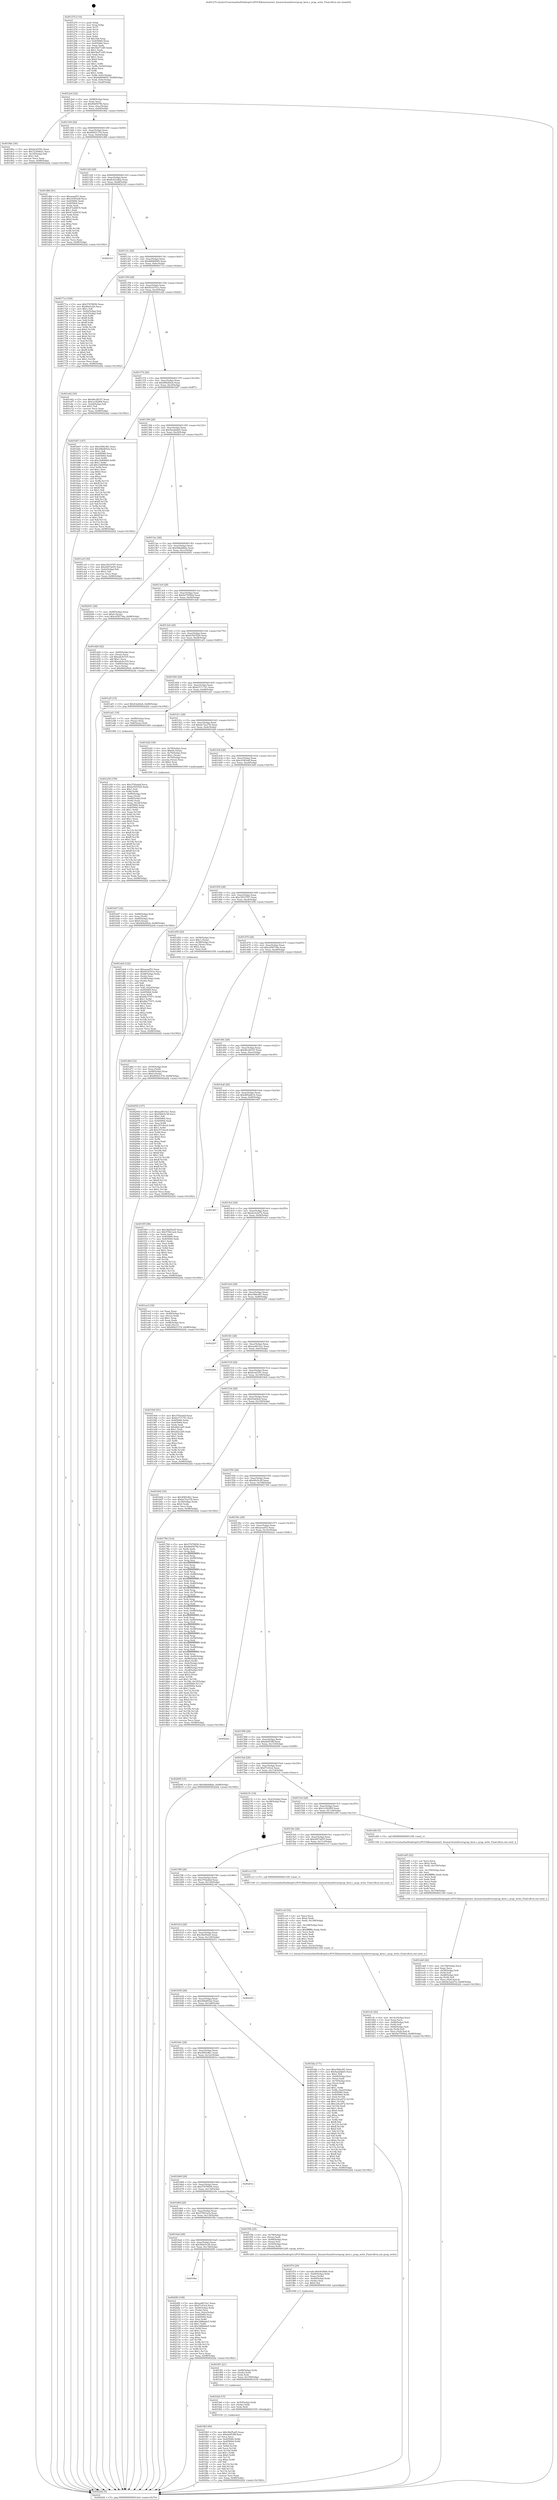 digraph "0x401270" {
  label = "0x401270 (/mnt/c/Users/mathe/Desktop/tcc/POCII/binaries/extr_linuxarchumdriverspcap_kern.c_pcap_write_Final-ollvm.out::main(0))"
  labelloc = "t"
  node[shape=record]

  Entry [label="",width=0.3,height=0.3,shape=circle,fillcolor=black,style=filled]
  "0x4012e4" [label="{
     0x4012e4 [32]\l
     | [instrs]\l
     &nbsp;&nbsp;0x4012e4 \<+6\>: mov -0x98(%rbp),%eax\l
     &nbsp;&nbsp;0x4012ea \<+2\>: mov %eax,%ecx\l
     &nbsp;&nbsp;0x4012ec \<+6\>: sub $0x80d507fb,%ecx\l
     &nbsp;&nbsp;0x4012f2 \<+6\>: mov %eax,-0xac(%rbp)\l
     &nbsp;&nbsp;0x4012f8 \<+6\>: mov %ecx,-0xb0(%rbp)\l
     &nbsp;&nbsp;0x4012fe \<+6\>: je 00000000004018be \<main+0x64e\>\l
  }"]
  "0x4018be" [label="{
     0x4018be [30]\l
     | [instrs]\l
     &nbsp;&nbsp;0x4018be \<+5\>: mov $0xfecd355c,%eax\l
     &nbsp;&nbsp;0x4018c3 \<+5\>: mov $0x72304621,%ecx\l
     &nbsp;&nbsp;0x4018c8 \<+3\>: mov -0x35(%rbp),%dl\l
     &nbsp;&nbsp;0x4018cb \<+3\>: test $0x1,%dl\l
     &nbsp;&nbsp;0x4018ce \<+3\>: cmovne %ecx,%eax\l
     &nbsp;&nbsp;0x4018d1 \<+6\>: mov %eax,-0x98(%rbp)\l
     &nbsp;&nbsp;0x4018d7 \<+5\>: jmp 00000000004022d2 \<main+0x1062\>\l
  }"]
  "0x401304" [label="{
     0x401304 [28]\l
     | [instrs]\l
     &nbsp;&nbsp;0x401304 \<+5\>: jmp 0000000000401309 \<main+0x99\>\l
     &nbsp;&nbsp;0x401309 \<+6\>: mov -0xac(%rbp),%eax\l
     &nbsp;&nbsp;0x40130f \<+5\>: sub $0x89421374,%eax\l
     &nbsp;&nbsp;0x401314 \<+6\>: mov %eax,-0xb4(%rbp)\l
     &nbsp;&nbsp;0x40131a \<+6\>: je 0000000000401d8d \<main+0xb1d\>\l
  }"]
  Exit [label="",width=0.3,height=0.3,shape=circle,fillcolor=black,style=filled,peripheries=2]
  "0x401d8d" [label="{
     0x401d8d [91]\l
     | [instrs]\l
     &nbsp;&nbsp;0x401d8d \<+5\>: mov $0xaeaef53,%eax\l
     &nbsp;&nbsp;0x401d92 \<+5\>: mov $0xc0383edf,%ecx\l
     &nbsp;&nbsp;0x401d97 \<+7\>: mov 0x405060,%edx\l
     &nbsp;&nbsp;0x401d9e \<+7\>: mov 0x405064,%esi\l
     &nbsp;&nbsp;0x401da5 \<+2\>: mov %edx,%edi\l
     &nbsp;&nbsp;0x401da7 \<+6\>: sub $0x47a2b935,%edi\l
     &nbsp;&nbsp;0x401dad \<+3\>: sub $0x1,%edi\l
     &nbsp;&nbsp;0x401db0 \<+6\>: add $0x47a2b935,%edi\l
     &nbsp;&nbsp;0x401db6 \<+3\>: imul %edi,%edx\l
     &nbsp;&nbsp;0x401db9 \<+3\>: and $0x1,%edx\l
     &nbsp;&nbsp;0x401dbc \<+3\>: cmp $0x0,%edx\l
     &nbsp;&nbsp;0x401dbf \<+4\>: sete %r8b\l
     &nbsp;&nbsp;0x401dc3 \<+3\>: cmp $0xa,%esi\l
     &nbsp;&nbsp;0x401dc6 \<+4\>: setl %r9b\l
     &nbsp;&nbsp;0x401dca \<+3\>: mov %r8b,%r10b\l
     &nbsp;&nbsp;0x401dcd \<+3\>: and %r9b,%r10b\l
     &nbsp;&nbsp;0x401dd0 \<+3\>: xor %r9b,%r8b\l
     &nbsp;&nbsp;0x401dd3 \<+3\>: or %r8b,%r10b\l
     &nbsp;&nbsp;0x401dd6 \<+4\>: test $0x1,%r10b\l
     &nbsp;&nbsp;0x401dda \<+3\>: cmovne %ecx,%eax\l
     &nbsp;&nbsp;0x401ddd \<+6\>: mov %eax,-0x98(%rbp)\l
     &nbsp;&nbsp;0x401de3 \<+5\>: jmp 00000000004022d2 \<main+0x1062\>\l
  }"]
  "0x401320" [label="{
     0x401320 [28]\l
     | [instrs]\l
     &nbsp;&nbsp;0x401320 \<+5\>: jmp 0000000000401325 \<main+0xb5\>\l
     &nbsp;&nbsp;0x401325 \<+6\>: mov -0xac(%rbp),%eax\l
     &nbsp;&nbsp;0x40132b \<+5\>: sub $0x8c423d62,%eax\l
     &nbsp;&nbsp;0x401330 \<+6\>: mov %eax,-0xb8(%rbp)\l
     &nbsp;&nbsp;0x401336 \<+6\>: je 00000000004021b3 \<main+0xf43\>\l
  }"]
  "0x4016bc" [label="{
     0x4016bc\l
  }", style=dashed]
  "0x4021b3" [label="{
     0x4021b3\l
  }", style=dashed]
  "0x40133c" [label="{
     0x40133c [28]\l
     | [instrs]\l
     &nbsp;&nbsp;0x40133c \<+5\>: jmp 0000000000401341 \<main+0xd1\>\l
     &nbsp;&nbsp;0x401341 \<+6\>: mov -0xac(%rbp),%eax\l
     &nbsp;&nbsp;0x401347 \<+5\>: sub $0x8d684845,%eax\l
     &nbsp;&nbsp;0x40134c \<+6\>: mov %eax,-0xbc(%rbp)\l
     &nbsp;&nbsp;0x401352 \<+6\>: je 000000000040171a \<main+0x4aa\>\l
  }"]
  "0x4020f0" [label="{
     0x4020f0 [108]\l
     | [instrs]\l
     &nbsp;&nbsp;0x4020f0 \<+5\>: mov $0xead615a1,%eax\l
     &nbsp;&nbsp;0x4020f5 \<+5\>: mov $0xf7c03e2,%ecx\l
     &nbsp;&nbsp;0x4020fa \<+7\>: mov -0x90(%rbp),%rdx\l
     &nbsp;&nbsp;0x402101 \<+2\>: mov (%rdx),%esi\l
     &nbsp;&nbsp;0x402103 \<+3\>: mov %esi,-0x2c(%rbp)\l
     &nbsp;&nbsp;0x402106 \<+7\>: mov 0x405060,%esi\l
     &nbsp;&nbsp;0x40210d \<+7\>: mov 0x405064,%edi\l
     &nbsp;&nbsp;0x402114 \<+3\>: mov %esi,%r8d\l
     &nbsp;&nbsp;0x402117 \<+7\>: add $0x3d8bbde5,%r8d\l
     &nbsp;&nbsp;0x40211e \<+4\>: sub $0x1,%r8d\l
     &nbsp;&nbsp;0x402122 \<+7\>: sub $0x3d8bbde5,%r8d\l
     &nbsp;&nbsp;0x402129 \<+4\>: imul %r8d,%esi\l
     &nbsp;&nbsp;0x40212d \<+3\>: and $0x1,%esi\l
     &nbsp;&nbsp;0x402130 \<+3\>: cmp $0x0,%esi\l
     &nbsp;&nbsp;0x402133 \<+4\>: sete %r9b\l
     &nbsp;&nbsp;0x402137 \<+3\>: cmp $0xa,%edi\l
     &nbsp;&nbsp;0x40213a \<+4\>: setl %r10b\l
     &nbsp;&nbsp;0x40213e \<+3\>: mov %r9b,%r11b\l
     &nbsp;&nbsp;0x402141 \<+3\>: and %r10b,%r11b\l
     &nbsp;&nbsp;0x402144 \<+3\>: xor %r10b,%r9b\l
     &nbsp;&nbsp;0x402147 \<+3\>: or %r9b,%r11b\l
     &nbsp;&nbsp;0x40214a \<+4\>: test $0x1,%r11b\l
     &nbsp;&nbsp;0x40214e \<+3\>: cmovne %ecx,%eax\l
     &nbsp;&nbsp;0x402151 \<+6\>: mov %eax,-0x98(%rbp)\l
     &nbsp;&nbsp;0x402157 \<+5\>: jmp 00000000004022d2 \<main+0x1062\>\l
  }"]
  "0x40171a" [label="{
     0x40171a [106]\l
     | [instrs]\l
     &nbsp;&nbsp;0x40171a \<+5\>: mov $0x57678050,%eax\l
     &nbsp;&nbsp;0x40171f \<+5\>: mov $0x80e5c29,%ecx\l
     &nbsp;&nbsp;0x401724 \<+2\>: mov $0x1,%dl\l
     &nbsp;&nbsp;0x401726 \<+7\>: mov -0x92(%rbp),%sil\l
     &nbsp;&nbsp;0x40172d \<+7\>: mov -0x91(%rbp),%dil\l
     &nbsp;&nbsp;0x401734 \<+3\>: mov %sil,%r8b\l
     &nbsp;&nbsp;0x401737 \<+4\>: xor $0xff,%r8b\l
     &nbsp;&nbsp;0x40173b \<+3\>: mov %dil,%r9b\l
     &nbsp;&nbsp;0x40173e \<+4\>: xor $0xff,%r9b\l
     &nbsp;&nbsp;0x401742 \<+3\>: xor $0x0,%dl\l
     &nbsp;&nbsp;0x401745 \<+3\>: mov %r8b,%r10b\l
     &nbsp;&nbsp;0x401748 \<+4\>: and $0x0,%r10b\l
     &nbsp;&nbsp;0x40174c \<+3\>: and %dl,%sil\l
     &nbsp;&nbsp;0x40174f \<+3\>: mov %r9b,%r11b\l
     &nbsp;&nbsp;0x401752 \<+4\>: and $0x0,%r11b\l
     &nbsp;&nbsp;0x401756 \<+3\>: and %dl,%dil\l
     &nbsp;&nbsp;0x401759 \<+3\>: or %sil,%r10b\l
     &nbsp;&nbsp;0x40175c \<+3\>: or %dil,%r11b\l
     &nbsp;&nbsp;0x40175f \<+3\>: xor %r11b,%r10b\l
     &nbsp;&nbsp;0x401762 \<+3\>: or %r9b,%r8b\l
     &nbsp;&nbsp;0x401765 \<+4\>: xor $0xff,%r8b\l
     &nbsp;&nbsp;0x401769 \<+3\>: or $0x0,%dl\l
     &nbsp;&nbsp;0x40176c \<+3\>: and %dl,%r8b\l
     &nbsp;&nbsp;0x40176f \<+3\>: or %r8b,%r10b\l
     &nbsp;&nbsp;0x401772 \<+4\>: test $0x1,%r10b\l
     &nbsp;&nbsp;0x401776 \<+3\>: cmovne %ecx,%eax\l
     &nbsp;&nbsp;0x401779 \<+6\>: mov %eax,-0x98(%rbp)\l
     &nbsp;&nbsp;0x40177f \<+5\>: jmp 00000000004022d2 \<main+0x1062\>\l
  }"]
  "0x401358" [label="{
     0x401358 [28]\l
     | [instrs]\l
     &nbsp;&nbsp;0x401358 \<+5\>: jmp 000000000040135d \<main+0xed\>\l
     &nbsp;&nbsp;0x40135d \<+6\>: mov -0xac(%rbp),%eax\l
     &nbsp;&nbsp;0x401363 \<+5\>: sub $0x93cb761e,%eax\l
     &nbsp;&nbsp;0x401368 \<+6\>: mov %eax,-0xc0(%rbp)\l
     &nbsp;&nbsp;0x40136e \<+6\>: je 0000000000401e62 \<main+0xbf2\>\l
  }"]
  "0x4022d2" [label="{
     0x4022d2 [5]\l
     | [instrs]\l
     &nbsp;&nbsp;0x4022d2 \<+5\>: jmp 00000000004012e4 \<main+0x74\>\l
  }"]
  "0x401270" [label="{
     0x401270 [116]\l
     | [instrs]\l
     &nbsp;&nbsp;0x401270 \<+1\>: push %rbp\l
     &nbsp;&nbsp;0x401271 \<+3\>: mov %rsp,%rbp\l
     &nbsp;&nbsp;0x401274 \<+2\>: push %r15\l
     &nbsp;&nbsp;0x401276 \<+2\>: push %r14\l
     &nbsp;&nbsp;0x401278 \<+2\>: push %r13\l
     &nbsp;&nbsp;0x40127a \<+2\>: push %r12\l
     &nbsp;&nbsp;0x40127c \<+1\>: push %rbx\l
     &nbsp;&nbsp;0x40127d \<+7\>: sub $0x168,%rsp\l
     &nbsp;&nbsp;0x401284 \<+7\>: mov 0x405060,%eax\l
     &nbsp;&nbsp;0x40128b \<+7\>: mov 0x405064,%ecx\l
     &nbsp;&nbsp;0x401292 \<+2\>: mov %eax,%edx\l
     &nbsp;&nbsp;0x401294 \<+6\>: sub $0x5bd71df5,%edx\l
     &nbsp;&nbsp;0x40129a \<+3\>: sub $0x1,%edx\l
     &nbsp;&nbsp;0x40129d \<+6\>: add $0x5bd71df5,%edx\l
     &nbsp;&nbsp;0x4012a3 \<+3\>: imul %edx,%eax\l
     &nbsp;&nbsp;0x4012a6 \<+3\>: and $0x1,%eax\l
     &nbsp;&nbsp;0x4012a9 \<+3\>: cmp $0x0,%eax\l
     &nbsp;&nbsp;0x4012ac \<+4\>: sete %r8b\l
     &nbsp;&nbsp;0x4012b0 \<+4\>: and $0x1,%r8b\l
     &nbsp;&nbsp;0x4012b4 \<+7\>: mov %r8b,-0x92(%rbp)\l
     &nbsp;&nbsp;0x4012bb \<+3\>: cmp $0xa,%ecx\l
     &nbsp;&nbsp;0x4012be \<+4\>: setl %r8b\l
     &nbsp;&nbsp;0x4012c2 \<+4\>: and $0x1,%r8b\l
     &nbsp;&nbsp;0x4012c6 \<+7\>: mov %r8b,-0x91(%rbp)\l
     &nbsp;&nbsp;0x4012cd \<+10\>: movl $0x8d684845,-0x98(%rbp)\l
     &nbsp;&nbsp;0x4012d7 \<+6\>: mov %edi,-0x9c(%rbp)\l
     &nbsp;&nbsp;0x4012dd \<+7\>: mov %rsi,-0xa8(%rbp)\l
  }"]
  "0x401fb5" [label="{
     0x401fb5 [90]\l
     | [instrs]\l
     &nbsp;&nbsp;0x401fb5 \<+5\>: mov $0x38ef5ad5,%eax\l
     &nbsp;&nbsp;0x401fba \<+5\>: mov $0xde8538f,%esi\l
     &nbsp;&nbsp;0x401fbf \<+2\>: xor %ecx,%ecx\l
     &nbsp;&nbsp;0x401fc1 \<+8\>: mov 0x405060,%r8d\l
     &nbsp;&nbsp;0x401fc9 \<+8\>: mov 0x405064,%r9d\l
     &nbsp;&nbsp;0x401fd1 \<+3\>: sub $0x1,%ecx\l
     &nbsp;&nbsp;0x401fd4 \<+3\>: mov %r8d,%r10d\l
     &nbsp;&nbsp;0x401fd7 \<+3\>: add %ecx,%r10d\l
     &nbsp;&nbsp;0x401fda \<+4\>: imul %r10d,%r8d\l
     &nbsp;&nbsp;0x401fde \<+4\>: and $0x1,%r8d\l
     &nbsp;&nbsp;0x401fe2 \<+4\>: cmp $0x0,%r8d\l
     &nbsp;&nbsp;0x401fe6 \<+4\>: sete %r11b\l
     &nbsp;&nbsp;0x401fea \<+4\>: cmp $0xa,%r9d\l
     &nbsp;&nbsp;0x401fee \<+3\>: setl %bl\l
     &nbsp;&nbsp;0x401ff1 \<+3\>: mov %r11b,%r14b\l
     &nbsp;&nbsp;0x401ff4 \<+3\>: and %bl,%r14b\l
     &nbsp;&nbsp;0x401ff7 \<+3\>: xor %bl,%r11b\l
     &nbsp;&nbsp;0x401ffa \<+3\>: or %r11b,%r14b\l
     &nbsp;&nbsp;0x401ffd \<+4\>: test $0x1,%r14b\l
     &nbsp;&nbsp;0x402001 \<+3\>: cmovne %esi,%eax\l
     &nbsp;&nbsp;0x402004 \<+6\>: mov %eax,-0x98(%rbp)\l
     &nbsp;&nbsp;0x40200a \<+5\>: jmp 00000000004022d2 \<main+0x1062\>\l
  }"]
  "0x401e62" [label="{
     0x401e62 [30]\l
     | [instrs]\l
     &nbsp;&nbsp;0x401e62 \<+5\>: mov $0xd6c28107,%eax\l
     &nbsp;&nbsp;0x401e67 \<+5\>: mov $0x1e342f69,%ecx\l
     &nbsp;&nbsp;0x401e6c \<+3\>: mov -0x2d(%rbp),%dl\l
     &nbsp;&nbsp;0x401e6f \<+3\>: test $0x1,%dl\l
     &nbsp;&nbsp;0x401e72 \<+3\>: cmovne %ecx,%eax\l
     &nbsp;&nbsp;0x401e75 \<+6\>: mov %eax,-0x98(%rbp)\l
     &nbsp;&nbsp;0x401e7b \<+5\>: jmp 00000000004022d2 \<main+0x1062\>\l
  }"]
  "0x401374" [label="{
     0x401374 [28]\l
     | [instrs]\l
     &nbsp;&nbsp;0x401374 \<+5\>: jmp 0000000000401379 \<main+0x109\>\l
     &nbsp;&nbsp;0x401379 \<+6\>: mov -0xac(%rbp),%eax\l
     &nbsp;&nbsp;0x40137f \<+5\>: sub $0x9842f424,%eax\l
     &nbsp;&nbsp;0x401384 \<+6\>: mov %eax,-0xc4(%rbp)\l
     &nbsp;&nbsp;0x40138a \<+6\>: je 0000000000401b67 \<main+0x8f7\>\l
  }"]
  "0x401fa6" [label="{
     0x401fa6 [15]\l
     | [instrs]\l
     &nbsp;&nbsp;0x401fa6 \<+4\>: mov -0x50(%rbp),%rdx\l
     &nbsp;&nbsp;0x401faa \<+3\>: mov (%rdx),%rdx\l
     &nbsp;&nbsp;0x401fad \<+3\>: mov %rdx,%rdi\l
     &nbsp;&nbsp;0x401fb0 \<+5\>: call 0000000000401030 \<free@plt\>\l
     | [calls]\l
     &nbsp;&nbsp;0x401030 \{1\} (unknown)\l
  }"]
  "0x401b67" [label="{
     0x401b67 [147]\l
     | [instrs]\l
     &nbsp;&nbsp;0x401b67 \<+5\>: mov $0xe56bc9f1,%eax\l
     &nbsp;&nbsp;0x401b6c \<+5\>: mov $0x49bd6522,%ecx\l
     &nbsp;&nbsp;0x401b71 \<+2\>: mov $0x1,%dl\l
     &nbsp;&nbsp;0x401b73 \<+7\>: mov 0x405060,%esi\l
     &nbsp;&nbsp;0x401b7a \<+7\>: mov 0x405064,%edi\l
     &nbsp;&nbsp;0x401b81 \<+3\>: mov %esi,%r8d\l
     &nbsp;&nbsp;0x401b84 \<+7\>: sub $0x1bf49946,%r8d\l
     &nbsp;&nbsp;0x401b8b \<+4\>: sub $0x1,%r8d\l
     &nbsp;&nbsp;0x401b8f \<+7\>: add $0x1bf49946,%r8d\l
     &nbsp;&nbsp;0x401b96 \<+4\>: imul %r8d,%esi\l
     &nbsp;&nbsp;0x401b9a \<+3\>: and $0x1,%esi\l
     &nbsp;&nbsp;0x401b9d \<+3\>: cmp $0x0,%esi\l
     &nbsp;&nbsp;0x401ba0 \<+4\>: sete %r9b\l
     &nbsp;&nbsp;0x401ba4 \<+3\>: cmp $0xa,%edi\l
     &nbsp;&nbsp;0x401ba7 \<+4\>: setl %r10b\l
     &nbsp;&nbsp;0x401bab \<+3\>: mov %r9b,%r11b\l
     &nbsp;&nbsp;0x401bae \<+4\>: xor $0xff,%r11b\l
     &nbsp;&nbsp;0x401bb2 \<+3\>: mov %r10b,%bl\l
     &nbsp;&nbsp;0x401bb5 \<+3\>: xor $0xff,%bl\l
     &nbsp;&nbsp;0x401bb8 \<+3\>: xor $0x1,%dl\l
     &nbsp;&nbsp;0x401bbb \<+3\>: mov %r11b,%r14b\l
     &nbsp;&nbsp;0x401bbe \<+4\>: and $0xff,%r14b\l
     &nbsp;&nbsp;0x401bc2 \<+3\>: and %dl,%r9b\l
     &nbsp;&nbsp;0x401bc5 \<+3\>: mov %bl,%r15b\l
     &nbsp;&nbsp;0x401bc8 \<+4\>: and $0xff,%r15b\l
     &nbsp;&nbsp;0x401bcc \<+3\>: and %dl,%r10b\l
     &nbsp;&nbsp;0x401bcf \<+3\>: or %r9b,%r14b\l
     &nbsp;&nbsp;0x401bd2 \<+3\>: or %r10b,%r15b\l
     &nbsp;&nbsp;0x401bd5 \<+3\>: xor %r15b,%r14b\l
     &nbsp;&nbsp;0x401bd8 \<+3\>: or %bl,%r11b\l
     &nbsp;&nbsp;0x401bdb \<+4\>: xor $0xff,%r11b\l
     &nbsp;&nbsp;0x401bdf \<+3\>: or $0x1,%dl\l
     &nbsp;&nbsp;0x401be2 \<+3\>: and %dl,%r11b\l
     &nbsp;&nbsp;0x401be5 \<+3\>: or %r11b,%r14b\l
     &nbsp;&nbsp;0x401be8 \<+4\>: test $0x1,%r14b\l
     &nbsp;&nbsp;0x401bec \<+3\>: cmovne %ecx,%eax\l
     &nbsp;&nbsp;0x401bef \<+6\>: mov %eax,-0x98(%rbp)\l
     &nbsp;&nbsp;0x401bf5 \<+5\>: jmp 00000000004022d2 \<main+0x1062\>\l
  }"]
  "0x401390" [label="{
     0x401390 [28]\l
     | [instrs]\l
     &nbsp;&nbsp;0x401390 \<+5\>: jmp 0000000000401395 \<main+0x125\>\l
     &nbsp;&nbsp;0x401395 \<+6\>: mov -0xac(%rbp),%eax\l
     &nbsp;&nbsp;0x40139b \<+5\>: sub $0x9a22bbb5,%eax\l
     &nbsp;&nbsp;0x4013a0 \<+6\>: mov %eax,-0xc8(%rbp)\l
     &nbsp;&nbsp;0x4013a6 \<+6\>: je 0000000000401ca5 \<main+0xa35\>\l
  }"]
  "0x401f91" [label="{
     0x401f91 [21]\l
     | [instrs]\l
     &nbsp;&nbsp;0x401f91 \<+4\>: mov -0x68(%rbp),%rdx\l
     &nbsp;&nbsp;0x401f95 \<+3\>: mov (%rdx),%rdx\l
     &nbsp;&nbsp;0x401f98 \<+3\>: mov %rdx,%rdi\l
     &nbsp;&nbsp;0x401f9b \<+6\>: mov %eax,-0x158(%rbp)\l
     &nbsp;&nbsp;0x401fa1 \<+5\>: call 0000000000401030 \<free@plt\>\l
     | [calls]\l
     &nbsp;&nbsp;0x401030 \{1\} (unknown)\l
  }"]
  "0x401ca5" [label="{
     0x401ca5 [30]\l
     | [instrs]\l
     &nbsp;&nbsp;0x401ca5 \<+5\>: mov $0xc5033787,%eax\l
     &nbsp;&nbsp;0x401caa \<+5\>: mov $0x2947ab55,%ecx\l
     &nbsp;&nbsp;0x401caf \<+3\>: mov -0x2e(%rbp),%dl\l
     &nbsp;&nbsp;0x401cb2 \<+3\>: test $0x1,%dl\l
     &nbsp;&nbsp;0x401cb5 \<+3\>: cmovne %ecx,%eax\l
     &nbsp;&nbsp;0x401cb8 \<+6\>: mov %eax,-0x98(%rbp)\l
     &nbsp;&nbsp;0x401cbe \<+5\>: jmp 00000000004022d2 \<main+0x1062\>\l
  }"]
  "0x4013ac" [label="{
     0x4013ac [28]\l
     | [instrs]\l
     &nbsp;&nbsp;0x4013ac \<+5\>: jmp 00000000004013b1 \<main+0x141\>\l
     &nbsp;&nbsp;0x4013b1 \<+6\>: mov -0xac(%rbp),%eax\l
     &nbsp;&nbsp;0x4013b7 \<+5\>: sub $0x9dbddb6a,%eax\l
     &nbsp;&nbsp;0x4013bc \<+6\>: mov %eax,-0xcc(%rbp)\l
     &nbsp;&nbsp;0x4013c2 \<+6\>: je 0000000000402041 \<main+0xdd1\>\l
  }"]
  "0x401f74" [label="{
     0x401f74 [29]\l
     | [instrs]\l
     &nbsp;&nbsp;0x401f74 \<+10\>: movabs $0x4030b6,%rdi\l
     &nbsp;&nbsp;0x401f7e \<+4\>: mov -0x40(%rbp),%rdx\l
     &nbsp;&nbsp;0x401f82 \<+2\>: mov %eax,(%rdx)\l
     &nbsp;&nbsp;0x401f84 \<+4\>: mov -0x40(%rbp),%rdx\l
     &nbsp;&nbsp;0x401f88 \<+2\>: mov (%rdx),%esi\l
     &nbsp;&nbsp;0x401f8a \<+2\>: mov $0x0,%al\l
     &nbsp;&nbsp;0x401f8c \<+5\>: call 0000000000401040 \<printf@plt\>\l
     | [calls]\l
     &nbsp;&nbsp;0x401040 \{1\} (unknown)\l
  }"]
  "0x402041" [label="{
     0x402041 [28]\l
     | [instrs]\l
     &nbsp;&nbsp;0x402041 \<+7\>: mov -0x90(%rbp),%rax\l
     &nbsp;&nbsp;0x402048 \<+6\>: movl $0x0,(%rax)\l
     &nbsp;&nbsp;0x40204e \<+10\>: movl $0xcd58734a,-0x98(%rbp)\l
     &nbsp;&nbsp;0x402058 \<+5\>: jmp 00000000004022d2 \<main+0x1062\>\l
  }"]
  "0x4013c8" [label="{
     0x4013c8 [28]\l
     | [instrs]\l
     &nbsp;&nbsp;0x4013c8 \<+5\>: jmp 00000000004013cd \<main+0x15d\>\l
     &nbsp;&nbsp;0x4013cd \<+6\>: mov -0xac(%rbp),%eax\l
     &nbsp;&nbsp;0x4013d3 \<+5\>: sub $0x9e75956d,%eax\l
     &nbsp;&nbsp;0x4013d8 \<+6\>: mov %eax,-0xd0(%rbp)\l
     &nbsp;&nbsp;0x4013de \<+6\>: je 0000000000401d26 \<main+0xab6\>\l
  }"]
  "0x4016a0" [label="{
     0x4016a0 [28]\l
     | [instrs]\l
     &nbsp;&nbsp;0x4016a0 \<+5\>: jmp 00000000004016a5 \<main+0x435\>\l
     &nbsp;&nbsp;0x4016a5 \<+6\>: mov -0xac(%rbp),%eax\l
     &nbsp;&nbsp;0x4016ab \<+5\>: sub $0x58de5c38,%eax\l
     &nbsp;&nbsp;0x4016b0 \<+6\>: mov %eax,-0x138(%rbp)\l
     &nbsp;&nbsp;0x4016b6 \<+6\>: je 00000000004020f0 \<main+0xe80\>\l
  }"]
  "0x401d26" [label="{
     0x401d26 [42]\l
     | [instrs]\l
     &nbsp;&nbsp;0x401d26 \<+4\>: mov -0x60(%rbp),%rax\l
     &nbsp;&nbsp;0x401d2a \<+2\>: mov (%rax),%ecx\l
     &nbsp;&nbsp;0x401d2c \<+6\>: sub $0xadc0c535,%ecx\l
     &nbsp;&nbsp;0x401d32 \<+3\>: add $0x1,%ecx\l
     &nbsp;&nbsp;0x401d35 \<+6\>: add $0xadc0c535,%ecx\l
     &nbsp;&nbsp;0x401d3b \<+4\>: mov -0x60(%rbp),%rax\l
     &nbsp;&nbsp;0x401d3f \<+2\>: mov %ecx,(%rax)\l
     &nbsp;&nbsp;0x401d41 \<+10\>: movl $0x9842f424,-0x98(%rbp)\l
     &nbsp;&nbsp;0x401d4b \<+5\>: jmp 00000000004022d2 \<main+0x1062\>\l
  }"]
  "0x4013e4" [label="{
     0x4013e4 [28]\l
     | [instrs]\l
     &nbsp;&nbsp;0x4013e4 \<+5\>: jmp 00000000004013e9 \<main+0x179\>\l
     &nbsp;&nbsp;0x4013e9 \<+6\>: mov -0xac(%rbp),%eax\l
     &nbsp;&nbsp;0x4013ef \<+5\>: sub $0xb35d3520,%eax\l
     &nbsp;&nbsp;0x4013f4 \<+6\>: mov %eax,-0xd4(%rbp)\l
     &nbsp;&nbsp;0x4013fa \<+6\>: je 0000000000401af3 \<main+0x883\>\l
  }"]
  "0x401f5b" [label="{
     0x401f5b [25]\l
     | [instrs]\l
     &nbsp;&nbsp;0x401f5b \<+4\>: mov -0x78(%rbp),%rax\l
     &nbsp;&nbsp;0x401f5f \<+2\>: mov (%rax),%edi\l
     &nbsp;&nbsp;0x401f61 \<+4\>: mov -0x68(%rbp),%rax\l
     &nbsp;&nbsp;0x401f65 \<+3\>: mov (%rax),%rsi\l
     &nbsp;&nbsp;0x401f68 \<+4\>: mov -0x50(%rbp),%rax\l
     &nbsp;&nbsp;0x401f6c \<+3\>: mov (%rax),%rdx\l
     &nbsp;&nbsp;0x401f6f \<+5\>: call 0000000000401240 \<pcap_write\>\l
     | [calls]\l
     &nbsp;&nbsp;0x401240 \{1\} (/mnt/c/Users/mathe/Desktop/tcc/POCII/binaries/extr_linuxarchumdriverspcap_kern.c_pcap_write_Final-ollvm.out::pcap_write)\l
  }"]
  "0x401af3" [label="{
     0x401af3 [15]\l
     | [instrs]\l
     &nbsp;&nbsp;0x401af3 \<+10\>: movl $0x43a64e6,-0x98(%rbp)\l
     &nbsp;&nbsp;0x401afd \<+5\>: jmp 00000000004022d2 \<main+0x1062\>\l
  }"]
  "0x401400" [label="{
     0x401400 [28]\l
     | [instrs]\l
     &nbsp;&nbsp;0x401400 \<+5\>: jmp 0000000000401405 \<main+0x195\>\l
     &nbsp;&nbsp;0x401405 \<+6\>: mov -0xac(%rbp),%eax\l
     &nbsp;&nbsp;0x40140b \<+5\>: sub $0xb3711741,%eax\l
     &nbsp;&nbsp;0x401410 \<+6\>: mov %eax,-0xd8(%rbp)\l
     &nbsp;&nbsp;0x401416 \<+6\>: je 0000000000401a41 \<main+0x7d1\>\l
  }"]
  "0x401684" [label="{
     0x401684 [28]\l
     | [instrs]\l
     &nbsp;&nbsp;0x401684 \<+5\>: jmp 0000000000401689 \<main+0x419\>\l
     &nbsp;&nbsp;0x401689 \<+6\>: mov -0xac(%rbp),%eax\l
     &nbsp;&nbsp;0x40168f \<+5\>: sub $0x576b1acb,%eax\l
     &nbsp;&nbsp;0x401694 \<+6\>: mov %eax,-0x134(%rbp)\l
     &nbsp;&nbsp;0x40169a \<+6\>: je 0000000000401f5b \<main+0xceb\>\l
  }"]
  "0x401a41" [label="{
     0x401a41 [19]\l
     | [instrs]\l
     &nbsp;&nbsp;0x401a41 \<+7\>: mov -0x88(%rbp),%rax\l
     &nbsp;&nbsp;0x401a48 \<+3\>: mov (%rax),%rax\l
     &nbsp;&nbsp;0x401a4b \<+4\>: mov 0x8(%rax),%rdi\l
     &nbsp;&nbsp;0x401a4f \<+5\>: call 0000000000401060 \<atoi@plt\>\l
     | [calls]\l
     &nbsp;&nbsp;0x401060 \{1\} (unknown)\l
  }"]
  "0x40141c" [label="{
     0x40141c [28]\l
     | [instrs]\l
     &nbsp;&nbsp;0x40141c \<+5\>: jmp 0000000000401421 \<main+0x1b1\>\l
     &nbsp;&nbsp;0x401421 \<+6\>: mov -0xac(%rbp),%eax\l
     &nbsp;&nbsp;0x401427 \<+5\>: sub $0xbe72a378,%eax\l
     &nbsp;&nbsp;0x40142c \<+6\>: mov %eax,-0xdc(%rbp)\l
     &nbsp;&nbsp;0x401432 \<+6\>: je 0000000000401b20 \<main+0x8b0\>\l
  }"]
  "0x40216e" [label="{
     0x40216e\l
  }", style=dashed]
  "0x401b20" [label="{
     0x401b20 [39]\l
     | [instrs]\l
     &nbsp;&nbsp;0x401b20 \<+4\>: mov -0x78(%rbp),%rax\l
     &nbsp;&nbsp;0x401b24 \<+6\>: movl $0x64,(%rax)\l
     &nbsp;&nbsp;0x401b2a \<+4\>: mov -0x70(%rbp),%rax\l
     &nbsp;&nbsp;0x401b2e \<+6\>: movl $0x1,(%rax)\l
     &nbsp;&nbsp;0x401b34 \<+4\>: mov -0x70(%rbp),%rax\l
     &nbsp;&nbsp;0x401b38 \<+3\>: movslq (%rax),%rax\l
     &nbsp;&nbsp;0x401b3b \<+4\>: shl $0x2,%rax\l
     &nbsp;&nbsp;0x401b3f \<+3\>: mov %rax,%rdi\l
     &nbsp;&nbsp;0x401b42 \<+5\>: call 0000000000401050 \<malloc@plt\>\l
     | [calls]\l
     &nbsp;&nbsp;0x401050 \{1\} (unknown)\l
  }"]
  "0x401438" [label="{
     0x401438 [28]\l
     | [instrs]\l
     &nbsp;&nbsp;0x401438 \<+5\>: jmp 000000000040143d \<main+0x1cd\>\l
     &nbsp;&nbsp;0x40143d \<+6\>: mov -0xac(%rbp),%eax\l
     &nbsp;&nbsp;0x401443 \<+5\>: sub $0xc0383edf,%eax\l
     &nbsp;&nbsp;0x401448 \<+6\>: mov %eax,-0xe0(%rbp)\l
     &nbsp;&nbsp;0x40144e \<+6\>: je 0000000000401de8 \<main+0xb78\>\l
  }"]
  "0x401668" [label="{
     0x401668 [28]\l
     | [instrs]\l
     &nbsp;&nbsp;0x401668 \<+5\>: jmp 000000000040166d \<main+0x3fd\>\l
     &nbsp;&nbsp;0x40166d \<+6\>: mov -0xac(%rbp),%eax\l
     &nbsp;&nbsp;0x401673 \<+5\>: sub $0x57678050,%eax\l
     &nbsp;&nbsp;0x401678 \<+6\>: mov %eax,-0x130(%rbp)\l
     &nbsp;&nbsp;0x40167e \<+6\>: je 000000000040216e \<main+0xefe\>\l
  }"]
  "0x401de8" [label="{
     0x401de8 [122]\l
     | [instrs]\l
     &nbsp;&nbsp;0x401de8 \<+5\>: mov $0xaeaef53,%eax\l
     &nbsp;&nbsp;0x401ded \<+5\>: mov $0x93cb761e,%ecx\l
     &nbsp;&nbsp;0x401df2 \<+4\>: mov -0x48(%rbp),%rdx\l
     &nbsp;&nbsp;0x401df6 \<+2\>: mov (%rdx),%esi\l
     &nbsp;&nbsp;0x401df8 \<+4\>: mov -0x58(%rbp),%rdx\l
     &nbsp;&nbsp;0x401dfc \<+2\>: cmp (%rdx),%esi\l
     &nbsp;&nbsp;0x401dfe \<+4\>: setl %dil\l
     &nbsp;&nbsp;0x401e02 \<+4\>: and $0x1,%dil\l
     &nbsp;&nbsp;0x401e06 \<+4\>: mov %dil,-0x2d(%rbp)\l
     &nbsp;&nbsp;0x401e0a \<+7\>: mov 0x405060,%esi\l
     &nbsp;&nbsp;0x401e11 \<+8\>: mov 0x405064,%r8d\l
     &nbsp;&nbsp;0x401e19 \<+3\>: mov %esi,%r9d\l
     &nbsp;&nbsp;0x401e1c \<+7\>: sub $0x84e77071,%r9d\l
     &nbsp;&nbsp;0x401e23 \<+4\>: sub $0x1,%r9d\l
     &nbsp;&nbsp;0x401e27 \<+7\>: add $0x84e77071,%r9d\l
     &nbsp;&nbsp;0x401e2e \<+4\>: imul %r9d,%esi\l
     &nbsp;&nbsp;0x401e32 \<+3\>: and $0x1,%esi\l
     &nbsp;&nbsp;0x401e35 \<+3\>: cmp $0x0,%esi\l
     &nbsp;&nbsp;0x401e38 \<+4\>: sete %dil\l
     &nbsp;&nbsp;0x401e3c \<+4\>: cmp $0xa,%r8d\l
     &nbsp;&nbsp;0x401e40 \<+4\>: setl %r10b\l
     &nbsp;&nbsp;0x401e44 \<+3\>: mov %dil,%r11b\l
     &nbsp;&nbsp;0x401e47 \<+3\>: and %r10b,%r11b\l
     &nbsp;&nbsp;0x401e4a \<+3\>: xor %r10b,%dil\l
     &nbsp;&nbsp;0x401e4d \<+3\>: or %dil,%r11b\l
     &nbsp;&nbsp;0x401e50 \<+4\>: test $0x1,%r11b\l
     &nbsp;&nbsp;0x401e54 \<+3\>: cmovne %ecx,%eax\l
     &nbsp;&nbsp;0x401e57 \<+6\>: mov %eax,-0x98(%rbp)\l
     &nbsp;&nbsp;0x401e5d \<+5\>: jmp 00000000004022d2 \<main+0x1062\>\l
  }"]
  "0x401454" [label="{
     0x401454 [28]\l
     | [instrs]\l
     &nbsp;&nbsp;0x401454 \<+5\>: jmp 0000000000401459 \<main+0x1e9\>\l
     &nbsp;&nbsp;0x401459 \<+6\>: mov -0xac(%rbp),%eax\l
     &nbsp;&nbsp;0x40145f \<+5\>: sub $0xc5033787,%eax\l
     &nbsp;&nbsp;0x401464 \<+6\>: mov %eax,-0xe4(%rbp)\l
     &nbsp;&nbsp;0x40146a \<+6\>: je 0000000000401d50 \<main+0xae0\>\l
  }"]
  "0x40201e" [label="{
     0x40201e\l
  }", style=dashed]
  "0x401d50" [label="{
     0x401d50 [29]\l
     | [instrs]\l
     &nbsp;&nbsp;0x401d50 \<+4\>: mov -0x58(%rbp),%rax\l
     &nbsp;&nbsp;0x401d54 \<+6\>: movl $0x1,(%rax)\l
     &nbsp;&nbsp;0x401d5a \<+4\>: mov -0x58(%rbp),%rax\l
     &nbsp;&nbsp;0x401d5e \<+3\>: movslq (%rax),%rax\l
     &nbsp;&nbsp;0x401d61 \<+4\>: shl $0x2,%rax\l
     &nbsp;&nbsp;0x401d65 \<+3\>: mov %rax,%rdi\l
     &nbsp;&nbsp;0x401d68 \<+5\>: call 0000000000401050 \<malloc@plt\>\l
     | [calls]\l
     &nbsp;&nbsp;0x401050 \{1\} (unknown)\l
  }"]
  "0x401470" [label="{
     0x401470 [28]\l
     | [instrs]\l
     &nbsp;&nbsp;0x401470 \<+5\>: jmp 0000000000401475 \<main+0x205\>\l
     &nbsp;&nbsp;0x401475 \<+6\>: mov -0xac(%rbp),%eax\l
     &nbsp;&nbsp;0x40147b \<+5\>: sub $0xcd58734a,%eax\l
     &nbsp;&nbsp;0x401480 \<+6\>: mov %eax,-0xe8(%rbp)\l
     &nbsp;&nbsp;0x401486 \<+6\>: je 000000000040205d \<main+0xded\>\l
  }"]
  "0x401eb9" [label="{
     0x401eb9 [42]\l
     | [instrs]\l
     &nbsp;&nbsp;0x401eb9 \<+6\>: mov -0x154(%rbp),%ecx\l
     &nbsp;&nbsp;0x401ebf \<+3\>: imul %eax,%ecx\l
     &nbsp;&nbsp;0x401ec2 \<+4\>: mov -0x50(%rbp),%r8\l
     &nbsp;&nbsp;0x401ec6 \<+3\>: mov (%r8),%r8\l
     &nbsp;&nbsp;0x401ec9 \<+4\>: mov -0x48(%rbp),%r9\l
     &nbsp;&nbsp;0x401ecd \<+3\>: movslq (%r9),%r9\l
     &nbsp;&nbsp;0x401ed0 \<+4\>: mov %ecx,(%r8,%r9,4)\l
     &nbsp;&nbsp;0x401ed4 \<+10\>: movl $0xde3a2d72,-0x98(%rbp)\l
     &nbsp;&nbsp;0x401ede \<+5\>: jmp 00000000004022d2 \<main+0x1062\>\l
  }"]
  "0x40205d" [label="{
     0x40205d [147]\l
     | [instrs]\l
     &nbsp;&nbsp;0x40205d \<+5\>: mov $0xead615a1,%eax\l
     &nbsp;&nbsp;0x402062 \<+5\>: mov $0x58de5c38,%ecx\l
     &nbsp;&nbsp;0x402067 \<+2\>: mov $0x1,%dl\l
     &nbsp;&nbsp;0x402069 \<+7\>: mov 0x405060,%esi\l
     &nbsp;&nbsp;0x402070 \<+7\>: mov 0x405064,%edi\l
     &nbsp;&nbsp;0x402077 \<+3\>: mov %esi,%r8d\l
     &nbsp;&nbsp;0x40207a \<+7\>: sub $0x357c8cc8,%r8d\l
     &nbsp;&nbsp;0x402081 \<+4\>: sub $0x1,%r8d\l
     &nbsp;&nbsp;0x402085 \<+7\>: add $0x357c8cc8,%r8d\l
     &nbsp;&nbsp;0x40208c \<+4\>: imul %r8d,%esi\l
     &nbsp;&nbsp;0x402090 \<+3\>: and $0x1,%esi\l
     &nbsp;&nbsp;0x402093 \<+3\>: cmp $0x0,%esi\l
     &nbsp;&nbsp;0x402096 \<+4\>: sete %r9b\l
     &nbsp;&nbsp;0x40209a \<+3\>: cmp $0xa,%edi\l
     &nbsp;&nbsp;0x40209d \<+4\>: setl %r10b\l
     &nbsp;&nbsp;0x4020a1 \<+3\>: mov %r9b,%r11b\l
     &nbsp;&nbsp;0x4020a4 \<+4\>: xor $0xff,%r11b\l
     &nbsp;&nbsp;0x4020a8 \<+3\>: mov %r10b,%bl\l
     &nbsp;&nbsp;0x4020ab \<+3\>: xor $0xff,%bl\l
     &nbsp;&nbsp;0x4020ae \<+3\>: xor $0x1,%dl\l
     &nbsp;&nbsp;0x4020b1 \<+3\>: mov %r11b,%r14b\l
     &nbsp;&nbsp;0x4020b4 \<+4\>: and $0xff,%r14b\l
     &nbsp;&nbsp;0x4020b8 \<+3\>: and %dl,%r9b\l
     &nbsp;&nbsp;0x4020bb \<+3\>: mov %bl,%r15b\l
     &nbsp;&nbsp;0x4020be \<+4\>: and $0xff,%r15b\l
     &nbsp;&nbsp;0x4020c2 \<+3\>: and %dl,%r10b\l
     &nbsp;&nbsp;0x4020c5 \<+3\>: or %r9b,%r14b\l
     &nbsp;&nbsp;0x4020c8 \<+3\>: or %r10b,%r15b\l
     &nbsp;&nbsp;0x4020cb \<+3\>: xor %r15b,%r14b\l
     &nbsp;&nbsp;0x4020ce \<+3\>: or %bl,%r11b\l
     &nbsp;&nbsp;0x4020d1 \<+4\>: xor $0xff,%r11b\l
     &nbsp;&nbsp;0x4020d5 \<+3\>: or $0x1,%dl\l
     &nbsp;&nbsp;0x4020d8 \<+3\>: and %dl,%r11b\l
     &nbsp;&nbsp;0x4020db \<+3\>: or %r11b,%r14b\l
     &nbsp;&nbsp;0x4020de \<+4\>: test $0x1,%r14b\l
     &nbsp;&nbsp;0x4020e2 \<+3\>: cmovne %ecx,%eax\l
     &nbsp;&nbsp;0x4020e5 \<+6\>: mov %eax,-0x98(%rbp)\l
     &nbsp;&nbsp;0x4020eb \<+5\>: jmp 00000000004022d2 \<main+0x1062\>\l
  }"]
  "0x40148c" [label="{
     0x40148c [28]\l
     | [instrs]\l
     &nbsp;&nbsp;0x40148c \<+5\>: jmp 0000000000401491 \<main+0x221\>\l
     &nbsp;&nbsp;0x401491 \<+6\>: mov -0xac(%rbp),%eax\l
     &nbsp;&nbsp;0x401497 \<+5\>: sub $0xd6c28107,%eax\l
     &nbsp;&nbsp;0x40149c \<+6\>: mov %eax,-0xec(%rbp)\l
     &nbsp;&nbsp;0x4014a2 \<+6\>: je 0000000000401f05 \<main+0xc95\>\l
  }"]
  "0x401e85" [label="{
     0x401e85 [52]\l
     | [instrs]\l
     &nbsp;&nbsp;0x401e85 \<+2\>: xor %ecx,%ecx\l
     &nbsp;&nbsp;0x401e87 \<+5\>: mov $0x2,%edx\l
     &nbsp;&nbsp;0x401e8c \<+6\>: mov %edx,-0x150(%rbp)\l
     &nbsp;&nbsp;0x401e92 \<+1\>: cltd\l
     &nbsp;&nbsp;0x401e93 \<+6\>: mov -0x150(%rbp),%esi\l
     &nbsp;&nbsp;0x401e99 \<+2\>: idiv %esi\l
     &nbsp;&nbsp;0x401e9b \<+6\>: imul $0xfffffffe,%edx,%edx\l
     &nbsp;&nbsp;0x401ea1 \<+2\>: mov %ecx,%edi\l
     &nbsp;&nbsp;0x401ea3 \<+2\>: sub %edx,%edi\l
     &nbsp;&nbsp;0x401ea5 \<+2\>: mov %ecx,%edx\l
     &nbsp;&nbsp;0x401ea7 \<+3\>: sub $0x1,%edx\l
     &nbsp;&nbsp;0x401eaa \<+2\>: add %edx,%edi\l
     &nbsp;&nbsp;0x401eac \<+2\>: sub %edi,%ecx\l
     &nbsp;&nbsp;0x401eae \<+6\>: mov %ecx,-0x154(%rbp)\l
     &nbsp;&nbsp;0x401eb4 \<+5\>: call 0000000000401160 \<next_i\>\l
     | [calls]\l
     &nbsp;&nbsp;0x401160 \{1\} (/mnt/c/Users/mathe/Desktop/tcc/POCII/binaries/extr_linuxarchumdriverspcap_kern.c_pcap_write_Final-ollvm.out::next_i)\l
  }"]
  "0x401f05" [label="{
     0x401f05 [86]\l
     | [instrs]\l
     &nbsp;&nbsp;0x401f05 \<+5\>: mov $0x38ef5ad5,%eax\l
     &nbsp;&nbsp;0x401f0a \<+5\>: mov $0x576b1acb,%ecx\l
     &nbsp;&nbsp;0x401f0f \<+2\>: xor %edx,%edx\l
     &nbsp;&nbsp;0x401f11 \<+7\>: mov 0x405060,%esi\l
     &nbsp;&nbsp;0x401f18 \<+7\>: mov 0x405064,%edi\l
     &nbsp;&nbsp;0x401f1f \<+3\>: sub $0x1,%edx\l
     &nbsp;&nbsp;0x401f22 \<+3\>: mov %esi,%r8d\l
     &nbsp;&nbsp;0x401f25 \<+3\>: add %edx,%r8d\l
     &nbsp;&nbsp;0x401f28 \<+4\>: imul %r8d,%esi\l
     &nbsp;&nbsp;0x401f2c \<+3\>: and $0x1,%esi\l
     &nbsp;&nbsp;0x401f2f \<+3\>: cmp $0x0,%esi\l
     &nbsp;&nbsp;0x401f32 \<+4\>: sete %r9b\l
     &nbsp;&nbsp;0x401f36 \<+3\>: cmp $0xa,%edi\l
     &nbsp;&nbsp;0x401f39 \<+4\>: setl %r10b\l
     &nbsp;&nbsp;0x401f3d \<+3\>: mov %r9b,%r11b\l
     &nbsp;&nbsp;0x401f40 \<+3\>: and %r10b,%r11b\l
     &nbsp;&nbsp;0x401f43 \<+3\>: xor %r10b,%r9b\l
     &nbsp;&nbsp;0x401f46 \<+3\>: or %r9b,%r11b\l
     &nbsp;&nbsp;0x401f49 \<+4\>: test $0x1,%r11b\l
     &nbsp;&nbsp;0x401f4d \<+3\>: cmovne %ecx,%eax\l
     &nbsp;&nbsp;0x401f50 \<+6\>: mov %eax,-0x98(%rbp)\l
     &nbsp;&nbsp;0x401f56 \<+5\>: jmp 00000000004022d2 \<main+0x1062\>\l
  }"]
  "0x4014a8" [label="{
     0x4014a8 [28]\l
     | [instrs]\l
     &nbsp;&nbsp;0x4014a8 \<+5\>: jmp 00000000004014ad \<main+0x23d\>\l
     &nbsp;&nbsp;0x4014ad \<+6\>: mov -0xac(%rbp),%eax\l
     &nbsp;&nbsp;0x4014b3 \<+5\>: sub $0xd85a6b14,%eax\l
     &nbsp;&nbsp;0x4014b8 \<+6\>: mov %eax,-0xf0(%rbp)\l
     &nbsp;&nbsp;0x4014be \<+6\>: je 00000000004019d7 \<main+0x767\>\l
  }"]
  "0x401d6d" [label="{
     0x401d6d [32]\l
     | [instrs]\l
     &nbsp;&nbsp;0x401d6d \<+4\>: mov -0x50(%rbp),%rdi\l
     &nbsp;&nbsp;0x401d71 \<+3\>: mov %rax,(%rdi)\l
     &nbsp;&nbsp;0x401d74 \<+4\>: mov -0x48(%rbp),%rax\l
     &nbsp;&nbsp;0x401d78 \<+6\>: movl $0x0,(%rax)\l
     &nbsp;&nbsp;0x401d7e \<+10\>: movl $0x89421374,-0x98(%rbp)\l
     &nbsp;&nbsp;0x401d88 \<+5\>: jmp 00000000004022d2 \<main+0x1062\>\l
  }"]
  "0x4019d7" [label="{
     0x4019d7\l
  }", style=dashed]
  "0x4014c4" [label="{
     0x4014c4 [28]\l
     | [instrs]\l
     &nbsp;&nbsp;0x4014c4 \<+5\>: jmp 00000000004014c9 \<main+0x259\>\l
     &nbsp;&nbsp;0x4014c9 \<+6\>: mov -0xac(%rbp),%eax\l
     &nbsp;&nbsp;0x4014cf \<+5\>: sub $0xde3a2d72,%eax\l
     &nbsp;&nbsp;0x4014d4 \<+6\>: mov %eax,-0xf4(%rbp)\l
     &nbsp;&nbsp;0x4014da \<+6\>: je 0000000000401ee3 \<main+0xc73\>\l
  }"]
  "0x401cfc" [label="{
     0x401cfc [42]\l
     | [instrs]\l
     &nbsp;&nbsp;0x401cfc \<+6\>: mov -0x14c(%rbp),%ecx\l
     &nbsp;&nbsp;0x401d02 \<+3\>: imul %eax,%ecx\l
     &nbsp;&nbsp;0x401d05 \<+4\>: mov -0x68(%rbp),%r8\l
     &nbsp;&nbsp;0x401d09 \<+3\>: mov (%r8),%r8\l
     &nbsp;&nbsp;0x401d0c \<+4\>: mov -0x60(%rbp),%r9\l
     &nbsp;&nbsp;0x401d10 \<+3\>: movslq (%r9),%r9\l
     &nbsp;&nbsp;0x401d13 \<+4\>: mov %ecx,(%r8,%r9,4)\l
     &nbsp;&nbsp;0x401d17 \<+10\>: movl $0x9e75956d,-0x98(%rbp)\l
     &nbsp;&nbsp;0x401d21 \<+5\>: jmp 00000000004022d2 \<main+0x1062\>\l
  }"]
  "0x401ee3" [label="{
     0x401ee3 [34]\l
     | [instrs]\l
     &nbsp;&nbsp;0x401ee3 \<+2\>: xor %eax,%eax\l
     &nbsp;&nbsp;0x401ee5 \<+4\>: mov -0x48(%rbp),%rcx\l
     &nbsp;&nbsp;0x401ee9 \<+2\>: mov (%rcx),%edx\l
     &nbsp;&nbsp;0x401eeb \<+3\>: sub $0x1,%eax\l
     &nbsp;&nbsp;0x401eee \<+2\>: sub %eax,%edx\l
     &nbsp;&nbsp;0x401ef0 \<+4\>: mov -0x48(%rbp),%rcx\l
     &nbsp;&nbsp;0x401ef4 \<+2\>: mov %edx,(%rcx)\l
     &nbsp;&nbsp;0x401ef6 \<+10\>: movl $0x89421374,-0x98(%rbp)\l
     &nbsp;&nbsp;0x401f00 \<+5\>: jmp 00000000004022d2 \<main+0x1062\>\l
  }"]
  "0x4014e0" [label="{
     0x4014e0 [28]\l
     | [instrs]\l
     &nbsp;&nbsp;0x4014e0 \<+5\>: jmp 00000000004014e5 \<main+0x275\>\l
     &nbsp;&nbsp;0x4014e5 \<+6\>: mov -0xac(%rbp),%eax\l
     &nbsp;&nbsp;0x4014eb \<+5\>: sub $0xe56bc9f1,%eax\l
     &nbsp;&nbsp;0x4014f0 \<+6\>: mov %eax,-0xf8(%rbp)\l
     &nbsp;&nbsp;0x4014f6 \<+6\>: je 0000000000402207 \<main+0xf97\>\l
  }"]
  "0x401cc8" [label="{
     0x401cc8 [52]\l
     | [instrs]\l
     &nbsp;&nbsp;0x401cc8 \<+2\>: xor %ecx,%ecx\l
     &nbsp;&nbsp;0x401cca \<+5\>: mov $0x2,%edx\l
     &nbsp;&nbsp;0x401ccf \<+6\>: mov %edx,-0x148(%rbp)\l
     &nbsp;&nbsp;0x401cd5 \<+1\>: cltd\l
     &nbsp;&nbsp;0x401cd6 \<+6\>: mov -0x148(%rbp),%esi\l
     &nbsp;&nbsp;0x401cdc \<+2\>: idiv %esi\l
     &nbsp;&nbsp;0x401cde \<+6\>: imul $0xfffffffe,%edx,%edx\l
     &nbsp;&nbsp;0x401ce4 \<+2\>: mov %ecx,%edi\l
     &nbsp;&nbsp;0x401ce6 \<+2\>: sub %edx,%edi\l
     &nbsp;&nbsp;0x401ce8 \<+2\>: mov %ecx,%edx\l
     &nbsp;&nbsp;0x401cea \<+3\>: sub $0x1,%edx\l
     &nbsp;&nbsp;0x401ced \<+2\>: add %edx,%edi\l
     &nbsp;&nbsp;0x401cef \<+2\>: sub %edi,%ecx\l
     &nbsp;&nbsp;0x401cf1 \<+6\>: mov %ecx,-0x14c(%rbp)\l
     &nbsp;&nbsp;0x401cf7 \<+5\>: call 0000000000401160 \<next_i\>\l
     | [calls]\l
     &nbsp;&nbsp;0x401160 \{1\} (/mnt/c/Users/mathe/Desktop/tcc/POCII/binaries/extr_linuxarchumdriverspcap_kern.c_pcap_write_Final-ollvm.out::next_i)\l
  }"]
  "0x402207" [label="{
     0x402207\l
  }", style=dashed]
  "0x4014fc" [label="{
     0x4014fc [28]\l
     | [instrs]\l
     &nbsp;&nbsp;0x4014fc \<+5\>: jmp 0000000000401501 \<main+0x291\>\l
     &nbsp;&nbsp;0x401501 \<+6\>: mov -0xac(%rbp),%eax\l
     &nbsp;&nbsp;0x401507 \<+5\>: sub $0xead615a1,%eax\l
     &nbsp;&nbsp;0x40150c \<+6\>: mov %eax,-0xfc(%rbp)\l
     &nbsp;&nbsp;0x401512 \<+6\>: je 00000000004022ba \<main+0x104a\>\l
  }"]
  "0x40164c" [label="{
     0x40164c [28]\l
     | [instrs]\l
     &nbsp;&nbsp;0x40164c \<+5\>: jmp 0000000000401651 \<main+0x3e1\>\l
     &nbsp;&nbsp;0x401651 \<+6\>: mov -0xac(%rbp),%eax\l
     &nbsp;&nbsp;0x401657 \<+5\>: sub $0x4f40c8b1,%eax\l
     &nbsp;&nbsp;0x40165c \<+6\>: mov %eax,-0x12c(%rbp)\l
     &nbsp;&nbsp;0x401662 \<+6\>: je 000000000040201e \<main+0xdae\>\l
  }"]
  "0x4022ba" [label="{
     0x4022ba\l
  }", style=dashed]
  "0x401518" [label="{
     0x401518 [28]\l
     | [instrs]\l
     &nbsp;&nbsp;0x401518 \<+5\>: jmp 000000000040151d \<main+0x2ad\>\l
     &nbsp;&nbsp;0x40151d \<+6\>: mov -0xac(%rbp),%eax\l
     &nbsp;&nbsp;0x401523 \<+5\>: sub $0xfecd355c,%eax\l
     &nbsp;&nbsp;0x401528 \<+6\>: mov %eax,-0x100(%rbp)\l
     &nbsp;&nbsp;0x40152e \<+6\>: je 00000000004019e6 \<main+0x776\>\l
  }"]
  "0x401bfa" [label="{
     0x401bfa [171]\l
     | [instrs]\l
     &nbsp;&nbsp;0x401bfa \<+5\>: mov $0xe56bc9f1,%eax\l
     &nbsp;&nbsp;0x401bff \<+5\>: mov $0x9a22bbb5,%ecx\l
     &nbsp;&nbsp;0x401c04 \<+2\>: mov $0x1,%dl\l
     &nbsp;&nbsp;0x401c06 \<+4\>: mov -0x60(%rbp),%rsi\l
     &nbsp;&nbsp;0x401c0a \<+2\>: mov (%rsi),%edi\l
     &nbsp;&nbsp;0x401c0c \<+4\>: mov -0x70(%rbp),%rsi\l
     &nbsp;&nbsp;0x401c10 \<+2\>: cmp (%rsi),%edi\l
     &nbsp;&nbsp;0x401c12 \<+4\>: setl %r8b\l
     &nbsp;&nbsp;0x401c16 \<+4\>: and $0x1,%r8b\l
     &nbsp;&nbsp;0x401c1a \<+4\>: mov %r8b,-0x2e(%rbp)\l
     &nbsp;&nbsp;0x401c1e \<+7\>: mov 0x405060,%edi\l
     &nbsp;&nbsp;0x401c25 \<+8\>: mov 0x405064,%r9d\l
     &nbsp;&nbsp;0x401c2d \<+3\>: mov %edi,%r10d\l
     &nbsp;&nbsp;0x401c30 \<+7\>: add $0xc24ca972,%r10d\l
     &nbsp;&nbsp;0x401c37 \<+4\>: sub $0x1,%r10d\l
     &nbsp;&nbsp;0x401c3b \<+7\>: sub $0xc24ca972,%r10d\l
     &nbsp;&nbsp;0x401c42 \<+4\>: imul %r10d,%edi\l
     &nbsp;&nbsp;0x401c46 \<+3\>: and $0x1,%edi\l
     &nbsp;&nbsp;0x401c49 \<+3\>: cmp $0x0,%edi\l
     &nbsp;&nbsp;0x401c4c \<+4\>: sete %r8b\l
     &nbsp;&nbsp;0x401c50 \<+4\>: cmp $0xa,%r9d\l
     &nbsp;&nbsp;0x401c54 \<+4\>: setl %r11b\l
     &nbsp;&nbsp;0x401c58 \<+3\>: mov %r8b,%bl\l
     &nbsp;&nbsp;0x401c5b \<+3\>: xor $0xff,%bl\l
     &nbsp;&nbsp;0x401c5e \<+3\>: mov %r11b,%r14b\l
     &nbsp;&nbsp;0x401c61 \<+4\>: xor $0xff,%r14b\l
     &nbsp;&nbsp;0x401c65 \<+3\>: xor $0x0,%dl\l
     &nbsp;&nbsp;0x401c68 \<+3\>: mov %bl,%r15b\l
     &nbsp;&nbsp;0x401c6b \<+4\>: and $0x0,%r15b\l
     &nbsp;&nbsp;0x401c6f \<+3\>: and %dl,%r8b\l
     &nbsp;&nbsp;0x401c72 \<+3\>: mov %r14b,%r12b\l
     &nbsp;&nbsp;0x401c75 \<+4\>: and $0x0,%r12b\l
     &nbsp;&nbsp;0x401c79 \<+3\>: and %dl,%r11b\l
     &nbsp;&nbsp;0x401c7c \<+3\>: or %r8b,%r15b\l
     &nbsp;&nbsp;0x401c7f \<+3\>: or %r11b,%r12b\l
     &nbsp;&nbsp;0x401c82 \<+3\>: xor %r12b,%r15b\l
     &nbsp;&nbsp;0x401c85 \<+3\>: or %r14b,%bl\l
     &nbsp;&nbsp;0x401c88 \<+3\>: xor $0xff,%bl\l
     &nbsp;&nbsp;0x401c8b \<+3\>: or $0x0,%dl\l
     &nbsp;&nbsp;0x401c8e \<+2\>: and %dl,%bl\l
     &nbsp;&nbsp;0x401c90 \<+3\>: or %bl,%r15b\l
     &nbsp;&nbsp;0x401c93 \<+4\>: test $0x1,%r15b\l
     &nbsp;&nbsp;0x401c97 \<+3\>: cmovne %ecx,%eax\l
     &nbsp;&nbsp;0x401c9a \<+6\>: mov %eax,-0x98(%rbp)\l
     &nbsp;&nbsp;0x401ca0 \<+5\>: jmp 00000000004022d2 \<main+0x1062\>\l
  }"]
  "0x4019e6" [label="{
     0x4019e6 [91]\l
     | [instrs]\l
     &nbsp;&nbsp;0x4019e6 \<+5\>: mov $0x3792a6af,%eax\l
     &nbsp;&nbsp;0x4019eb \<+5\>: mov $0xb3711741,%ecx\l
     &nbsp;&nbsp;0x4019f0 \<+7\>: mov 0x405060,%edx\l
     &nbsp;&nbsp;0x4019f7 \<+7\>: mov 0x405064,%esi\l
     &nbsp;&nbsp;0x4019fe \<+2\>: mov %edx,%edi\l
     &nbsp;&nbsp;0x401a00 \<+6\>: sub $0xdd2c2d5,%edi\l
     &nbsp;&nbsp;0x401a06 \<+3\>: sub $0x1,%edi\l
     &nbsp;&nbsp;0x401a09 \<+6\>: add $0xdd2c2d5,%edi\l
     &nbsp;&nbsp;0x401a0f \<+3\>: imul %edi,%edx\l
     &nbsp;&nbsp;0x401a12 \<+3\>: and $0x1,%edx\l
     &nbsp;&nbsp;0x401a15 \<+3\>: cmp $0x0,%edx\l
     &nbsp;&nbsp;0x401a18 \<+4\>: sete %r8b\l
     &nbsp;&nbsp;0x401a1c \<+3\>: cmp $0xa,%esi\l
     &nbsp;&nbsp;0x401a1f \<+4\>: setl %r9b\l
     &nbsp;&nbsp;0x401a23 \<+3\>: mov %r8b,%r10b\l
     &nbsp;&nbsp;0x401a26 \<+3\>: and %r9b,%r10b\l
     &nbsp;&nbsp;0x401a29 \<+3\>: xor %r9b,%r8b\l
     &nbsp;&nbsp;0x401a2c \<+3\>: or %r8b,%r10b\l
     &nbsp;&nbsp;0x401a2f \<+4\>: test $0x1,%r10b\l
     &nbsp;&nbsp;0x401a33 \<+3\>: cmovne %ecx,%eax\l
     &nbsp;&nbsp;0x401a36 \<+6\>: mov %eax,-0x98(%rbp)\l
     &nbsp;&nbsp;0x401a3c \<+5\>: jmp 00000000004022d2 \<main+0x1062\>\l
  }"]
  "0x401534" [label="{
     0x401534 [28]\l
     | [instrs]\l
     &nbsp;&nbsp;0x401534 \<+5\>: jmp 0000000000401539 \<main+0x2c9\>\l
     &nbsp;&nbsp;0x401539 \<+6\>: mov -0xac(%rbp),%eax\l
     &nbsp;&nbsp;0x40153f \<+5\>: sub $0x43a64e6,%eax\l
     &nbsp;&nbsp;0x401544 \<+6\>: mov %eax,-0x104(%rbp)\l
     &nbsp;&nbsp;0x40154a \<+6\>: je 0000000000401b02 \<main+0x892\>\l
  }"]
  "0x401630" [label="{
     0x401630 [28]\l
     | [instrs]\l
     &nbsp;&nbsp;0x401630 \<+5\>: jmp 0000000000401635 \<main+0x3c5\>\l
     &nbsp;&nbsp;0x401635 \<+6\>: mov -0xac(%rbp),%eax\l
     &nbsp;&nbsp;0x40163b \<+5\>: sub $0x49bd6522,%eax\l
     &nbsp;&nbsp;0x401640 \<+6\>: mov %eax,-0x128(%rbp)\l
     &nbsp;&nbsp;0x401646 \<+6\>: je 0000000000401bfa \<main+0x98a\>\l
  }"]
  "0x401b02" [label="{
     0x401b02 [30]\l
     | [instrs]\l
     &nbsp;&nbsp;0x401b02 \<+5\>: mov $0x4f40c8b1,%eax\l
     &nbsp;&nbsp;0x401b07 \<+5\>: mov $0xbe72a378,%ecx\l
     &nbsp;&nbsp;0x401b0c \<+3\>: mov -0x34(%rbp),%edx\l
     &nbsp;&nbsp;0x401b0f \<+3\>: cmp $0x0,%edx\l
     &nbsp;&nbsp;0x401b12 \<+3\>: cmove %ecx,%eax\l
     &nbsp;&nbsp;0x401b15 \<+6\>: mov %eax,-0x98(%rbp)\l
     &nbsp;&nbsp;0x401b1b \<+5\>: jmp 00000000004022d2 \<main+0x1062\>\l
  }"]
  "0x401550" [label="{
     0x401550 [28]\l
     | [instrs]\l
     &nbsp;&nbsp;0x401550 \<+5\>: jmp 0000000000401555 \<main+0x2e5\>\l
     &nbsp;&nbsp;0x401555 \<+6\>: mov -0xac(%rbp),%eax\l
     &nbsp;&nbsp;0x40155b \<+5\>: sub $0x80e5c29,%eax\l
     &nbsp;&nbsp;0x401560 \<+6\>: mov %eax,-0x108(%rbp)\l
     &nbsp;&nbsp;0x401566 \<+6\>: je 0000000000401784 \<main+0x514\>\l
  }"]
  "0x402251" [label="{
     0x402251\l
  }", style=dashed]
  "0x401784" [label="{
     0x401784 [314]\l
     | [instrs]\l
     &nbsp;&nbsp;0x401784 \<+5\>: mov $0x57678050,%eax\l
     &nbsp;&nbsp;0x401789 \<+5\>: mov $0x80d507fb,%ecx\l
     &nbsp;&nbsp;0x40178e \<+2\>: xor %edx,%edx\l
     &nbsp;&nbsp;0x401790 \<+3\>: mov %rsp,%rsi\l
     &nbsp;&nbsp;0x401793 \<+4\>: add $0xfffffffffffffff0,%rsi\l
     &nbsp;&nbsp;0x401797 \<+3\>: mov %rsi,%rsp\l
     &nbsp;&nbsp;0x40179a \<+7\>: mov %rsi,-0x90(%rbp)\l
     &nbsp;&nbsp;0x4017a1 \<+3\>: mov %rsp,%rsi\l
     &nbsp;&nbsp;0x4017a4 \<+4\>: add $0xfffffffffffffff0,%rsi\l
     &nbsp;&nbsp;0x4017a8 \<+3\>: mov %rsi,%rsp\l
     &nbsp;&nbsp;0x4017ab \<+3\>: mov %rsp,%rdi\l
     &nbsp;&nbsp;0x4017ae \<+4\>: add $0xfffffffffffffff0,%rdi\l
     &nbsp;&nbsp;0x4017b2 \<+3\>: mov %rdi,%rsp\l
     &nbsp;&nbsp;0x4017b5 \<+7\>: mov %rdi,-0x88(%rbp)\l
     &nbsp;&nbsp;0x4017bc \<+3\>: mov %rsp,%rdi\l
     &nbsp;&nbsp;0x4017bf \<+4\>: add $0xfffffffffffffff0,%rdi\l
     &nbsp;&nbsp;0x4017c3 \<+3\>: mov %rdi,%rsp\l
     &nbsp;&nbsp;0x4017c6 \<+4\>: mov %rdi,-0x80(%rbp)\l
     &nbsp;&nbsp;0x4017ca \<+3\>: mov %rsp,%rdi\l
     &nbsp;&nbsp;0x4017cd \<+4\>: add $0xfffffffffffffff0,%rdi\l
     &nbsp;&nbsp;0x4017d1 \<+3\>: mov %rdi,%rsp\l
     &nbsp;&nbsp;0x4017d4 \<+4\>: mov %rdi,-0x78(%rbp)\l
     &nbsp;&nbsp;0x4017d8 \<+3\>: mov %rsp,%rdi\l
     &nbsp;&nbsp;0x4017db \<+4\>: add $0xfffffffffffffff0,%rdi\l
     &nbsp;&nbsp;0x4017df \<+3\>: mov %rdi,%rsp\l
     &nbsp;&nbsp;0x4017e2 \<+4\>: mov %rdi,-0x70(%rbp)\l
     &nbsp;&nbsp;0x4017e6 \<+3\>: mov %rsp,%rdi\l
     &nbsp;&nbsp;0x4017e9 \<+4\>: add $0xfffffffffffffff0,%rdi\l
     &nbsp;&nbsp;0x4017ed \<+3\>: mov %rdi,%rsp\l
     &nbsp;&nbsp;0x4017f0 \<+4\>: mov %rdi,-0x68(%rbp)\l
     &nbsp;&nbsp;0x4017f4 \<+3\>: mov %rsp,%rdi\l
     &nbsp;&nbsp;0x4017f7 \<+4\>: add $0xfffffffffffffff0,%rdi\l
     &nbsp;&nbsp;0x4017fb \<+3\>: mov %rdi,%rsp\l
     &nbsp;&nbsp;0x4017fe \<+4\>: mov %rdi,-0x60(%rbp)\l
     &nbsp;&nbsp;0x401802 \<+3\>: mov %rsp,%rdi\l
     &nbsp;&nbsp;0x401805 \<+4\>: add $0xfffffffffffffff0,%rdi\l
     &nbsp;&nbsp;0x401809 \<+3\>: mov %rdi,%rsp\l
     &nbsp;&nbsp;0x40180c \<+4\>: mov %rdi,-0x58(%rbp)\l
     &nbsp;&nbsp;0x401810 \<+3\>: mov %rsp,%rdi\l
     &nbsp;&nbsp;0x401813 \<+4\>: add $0xfffffffffffffff0,%rdi\l
     &nbsp;&nbsp;0x401817 \<+3\>: mov %rdi,%rsp\l
     &nbsp;&nbsp;0x40181a \<+4\>: mov %rdi,-0x50(%rbp)\l
     &nbsp;&nbsp;0x40181e \<+3\>: mov %rsp,%rdi\l
     &nbsp;&nbsp;0x401821 \<+4\>: add $0xfffffffffffffff0,%rdi\l
     &nbsp;&nbsp;0x401825 \<+3\>: mov %rdi,%rsp\l
     &nbsp;&nbsp;0x401828 \<+4\>: mov %rdi,-0x48(%rbp)\l
     &nbsp;&nbsp;0x40182c \<+3\>: mov %rsp,%rdi\l
     &nbsp;&nbsp;0x40182f \<+4\>: add $0xfffffffffffffff0,%rdi\l
     &nbsp;&nbsp;0x401833 \<+3\>: mov %rdi,%rsp\l
     &nbsp;&nbsp;0x401836 \<+4\>: mov %rdi,-0x40(%rbp)\l
     &nbsp;&nbsp;0x40183a \<+7\>: mov -0x90(%rbp),%rdi\l
     &nbsp;&nbsp;0x401841 \<+6\>: movl $0x0,(%rdi)\l
     &nbsp;&nbsp;0x401847 \<+7\>: mov -0x9c(%rbp),%r8d\l
     &nbsp;&nbsp;0x40184e \<+3\>: mov %r8d,(%rsi)\l
     &nbsp;&nbsp;0x401851 \<+7\>: mov -0x88(%rbp),%rdi\l
     &nbsp;&nbsp;0x401858 \<+7\>: mov -0xa8(%rbp),%r9\l
     &nbsp;&nbsp;0x40185f \<+3\>: mov %r9,(%rdi)\l
     &nbsp;&nbsp;0x401862 \<+3\>: cmpl $0x2,(%rsi)\l
     &nbsp;&nbsp;0x401865 \<+4\>: setne %r10b\l
     &nbsp;&nbsp;0x401869 \<+4\>: and $0x1,%r10b\l
     &nbsp;&nbsp;0x40186d \<+4\>: mov %r10b,-0x35(%rbp)\l
     &nbsp;&nbsp;0x401871 \<+8\>: mov 0x405060,%r11d\l
     &nbsp;&nbsp;0x401879 \<+7\>: mov 0x405064,%ebx\l
     &nbsp;&nbsp;0x401880 \<+3\>: sub $0x1,%edx\l
     &nbsp;&nbsp;0x401883 \<+3\>: mov %r11d,%r14d\l
     &nbsp;&nbsp;0x401886 \<+3\>: add %edx,%r14d\l
     &nbsp;&nbsp;0x401889 \<+4\>: imul %r14d,%r11d\l
     &nbsp;&nbsp;0x40188d \<+4\>: and $0x1,%r11d\l
     &nbsp;&nbsp;0x401891 \<+4\>: cmp $0x0,%r11d\l
     &nbsp;&nbsp;0x401895 \<+4\>: sete %r10b\l
     &nbsp;&nbsp;0x401899 \<+3\>: cmp $0xa,%ebx\l
     &nbsp;&nbsp;0x40189c \<+4\>: setl %r15b\l
     &nbsp;&nbsp;0x4018a0 \<+3\>: mov %r10b,%r12b\l
     &nbsp;&nbsp;0x4018a3 \<+3\>: and %r15b,%r12b\l
     &nbsp;&nbsp;0x4018a6 \<+3\>: xor %r15b,%r10b\l
     &nbsp;&nbsp;0x4018a9 \<+3\>: or %r10b,%r12b\l
     &nbsp;&nbsp;0x4018ac \<+4\>: test $0x1,%r12b\l
     &nbsp;&nbsp;0x4018b0 \<+3\>: cmovne %ecx,%eax\l
     &nbsp;&nbsp;0x4018b3 \<+6\>: mov %eax,-0x98(%rbp)\l
     &nbsp;&nbsp;0x4018b9 \<+5\>: jmp 00000000004022d2 \<main+0x1062\>\l
  }"]
  "0x40156c" [label="{
     0x40156c [28]\l
     | [instrs]\l
     &nbsp;&nbsp;0x40156c \<+5\>: jmp 0000000000401571 \<main+0x301\>\l
     &nbsp;&nbsp;0x401571 \<+6\>: mov -0xac(%rbp),%eax\l
     &nbsp;&nbsp;0x401577 \<+5\>: sub $0xaeaef53,%eax\l
     &nbsp;&nbsp;0x40157c \<+6\>: mov %eax,-0x10c(%rbp)\l
     &nbsp;&nbsp;0x401582 \<+6\>: je 000000000040222c \<main+0xfbc\>\l
  }"]
  "0x401614" [label="{
     0x401614 [28]\l
     | [instrs]\l
     &nbsp;&nbsp;0x401614 \<+5\>: jmp 0000000000401619 \<main+0x3a9\>\l
     &nbsp;&nbsp;0x401619 \<+6\>: mov -0xac(%rbp),%eax\l
     &nbsp;&nbsp;0x40161f \<+5\>: sub $0x38ef5ad5,%eax\l
     &nbsp;&nbsp;0x401624 \<+6\>: mov %eax,-0x124(%rbp)\l
     &nbsp;&nbsp;0x40162a \<+6\>: je 0000000000402251 \<main+0xfe1\>\l
  }"]
  "0x401a54" [label="{
     0x401a54 [159]\l
     | [instrs]\l
     &nbsp;&nbsp;0x401a54 \<+5\>: mov $0x3792a6af,%ecx\l
     &nbsp;&nbsp;0x401a59 \<+5\>: mov $0xb35d3520,%edx\l
     &nbsp;&nbsp;0x401a5e \<+3\>: mov $0x1,%sil\l
     &nbsp;&nbsp;0x401a61 \<+3\>: xor %r8d,%r8d\l
     &nbsp;&nbsp;0x401a64 \<+4\>: mov -0x80(%rbp),%rdi\l
     &nbsp;&nbsp;0x401a68 \<+2\>: mov %eax,(%rdi)\l
     &nbsp;&nbsp;0x401a6a \<+4\>: mov -0x80(%rbp),%rdi\l
     &nbsp;&nbsp;0x401a6e \<+2\>: mov (%rdi),%eax\l
     &nbsp;&nbsp;0x401a70 \<+3\>: mov %eax,-0x34(%rbp)\l
     &nbsp;&nbsp;0x401a73 \<+7\>: mov 0x405060,%eax\l
     &nbsp;&nbsp;0x401a7a \<+8\>: mov 0x405064,%r9d\l
     &nbsp;&nbsp;0x401a82 \<+4\>: sub $0x1,%r8d\l
     &nbsp;&nbsp;0x401a86 \<+3\>: mov %eax,%r10d\l
     &nbsp;&nbsp;0x401a89 \<+3\>: add %r8d,%r10d\l
     &nbsp;&nbsp;0x401a8c \<+4\>: imul %r10d,%eax\l
     &nbsp;&nbsp;0x401a90 \<+3\>: and $0x1,%eax\l
     &nbsp;&nbsp;0x401a93 \<+3\>: cmp $0x0,%eax\l
     &nbsp;&nbsp;0x401a96 \<+4\>: sete %r11b\l
     &nbsp;&nbsp;0x401a9a \<+4\>: cmp $0xa,%r9d\l
     &nbsp;&nbsp;0x401a9e \<+3\>: setl %bl\l
     &nbsp;&nbsp;0x401aa1 \<+3\>: mov %r11b,%r14b\l
     &nbsp;&nbsp;0x401aa4 \<+4\>: xor $0xff,%r14b\l
     &nbsp;&nbsp;0x401aa8 \<+3\>: mov %bl,%r15b\l
     &nbsp;&nbsp;0x401aab \<+4\>: xor $0xff,%r15b\l
     &nbsp;&nbsp;0x401aaf \<+4\>: xor $0x1,%sil\l
     &nbsp;&nbsp;0x401ab3 \<+3\>: mov %r14b,%r12b\l
     &nbsp;&nbsp;0x401ab6 \<+4\>: and $0xff,%r12b\l
     &nbsp;&nbsp;0x401aba \<+3\>: and %sil,%r11b\l
     &nbsp;&nbsp;0x401abd \<+3\>: mov %r15b,%r13b\l
     &nbsp;&nbsp;0x401ac0 \<+4\>: and $0xff,%r13b\l
     &nbsp;&nbsp;0x401ac4 \<+3\>: and %sil,%bl\l
     &nbsp;&nbsp;0x401ac7 \<+3\>: or %r11b,%r12b\l
     &nbsp;&nbsp;0x401aca \<+3\>: or %bl,%r13b\l
     &nbsp;&nbsp;0x401acd \<+3\>: xor %r13b,%r12b\l
     &nbsp;&nbsp;0x401ad0 \<+3\>: or %r15b,%r14b\l
     &nbsp;&nbsp;0x401ad3 \<+4\>: xor $0xff,%r14b\l
     &nbsp;&nbsp;0x401ad7 \<+4\>: or $0x1,%sil\l
     &nbsp;&nbsp;0x401adb \<+3\>: and %sil,%r14b\l
     &nbsp;&nbsp;0x401ade \<+3\>: or %r14b,%r12b\l
     &nbsp;&nbsp;0x401ae1 \<+4\>: test $0x1,%r12b\l
     &nbsp;&nbsp;0x401ae5 \<+3\>: cmovne %edx,%ecx\l
     &nbsp;&nbsp;0x401ae8 \<+6\>: mov %ecx,-0x98(%rbp)\l
     &nbsp;&nbsp;0x401aee \<+5\>: jmp 00000000004022d2 \<main+0x1062\>\l
  }"]
  "0x401b47" [label="{
     0x401b47 [32]\l
     | [instrs]\l
     &nbsp;&nbsp;0x401b47 \<+4\>: mov -0x68(%rbp),%rdi\l
     &nbsp;&nbsp;0x401b4b \<+3\>: mov %rax,(%rdi)\l
     &nbsp;&nbsp;0x401b4e \<+4\>: mov -0x60(%rbp),%rax\l
     &nbsp;&nbsp;0x401b52 \<+6\>: movl $0x0,(%rax)\l
     &nbsp;&nbsp;0x401b58 \<+10\>: movl $0x9842f424,-0x98(%rbp)\l
     &nbsp;&nbsp;0x401b62 \<+5\>: jmp 00000000004022d2 \<main+0x1062\>\l
  }"]
  "0x4021d4" [label="{
     0x4021d4\l
  }", style=dashed]
  "0x40222c" [label="{
     0x40222c\l
  }", style=dashed]
  "0x401588" [label="{
     0x401588 [28]\l
     | [instrs]\l
     &nbsp;&nbsp;0x401588 \<+5\>: jmp 000000000040158d \<main+0x31d\>\l
     &nbsp;&nbsp;0x40158d \<+6\>: mov -0xac(%rbp),%eax\l
     &nbsp;&nbsp;0x401593 \<+5\>: sub $0xde8538f,%eax\l
     &nbsp;&nbsp;0x401598 \<+6\>: mov %eax,-0x110(%rbp)\l
     &nbsp;&nbsp;0x40159e \<+6\>: je 000000000040200f \<main+0xd9f\>\l
  }"]
  "0x4015f8" [label="{
     0x4015f8 [28]\l
     | [instrs]\l
     &nbsp;&nbsp;0x4015f8 \<+5\>: jmp 00000000004015fd \<main+0x38d\>\l
     &nbsp;&nbsp;0x4015fd \<+6\>: mov -0xac(%rbp),%eax\l
     &nbsp;&nbsp;0x401603 \<+5\>: sub $0x3792a6af,%eax\l
     &nbsp;&nbsp;0x401608 \<+6\>: mov %eax,-0x120(%rbp)\l
     &nbsp;&nbsp;0x40160e \<+6\>: je 00000000004021d4 \<main+0xf64\>\l
  }"]
  "0x40200f" [label="{
     0x40200f [15]\l
     | [instrs]\l
     &nbsp;&nbsp;0x40200f \<+10\>: movl $0x9dbddb6a,-0x98(%rbp)\l
     &nbsp;&nbsp;0x402019 \<+5\>: jmp 00000000004022d2 \<main+0x1062\>\l
  }"]
  "0x4015a4" [label="{
     0x4015a4 [28]\l
     | [instrs]\l
     &nbsp;&nbsp;0x4015a4 \<+5\>: jmp 00000000004015a9 \<main+0x339\>\l
     &nbsp;&nbsp;0x4015a9 \<+6\>: mov -0xac(%rbp),%eax\l
     &nbsp;&nbsp;0x4015af \<+5\>: sub $0xf7c03e2,%eax\l
     &nbsp;&nbsp;0x4015b4 \<+6\>: mov %eax,-0x114(%rbp)\l
     &nbsp;&nbsp;0x4015ba \<+6\>: je 000000000040215c \<main+0xeec\>\l
  }"]
  "0x401cc3" [label="{
     0x401cc3 [5]\l
     | [instrs]\l
     &nbsp;&nbsp;0x401cc3 \<+5\>: call 0000000000401160 \<next_i\>\l
     | [calls]\l
     &nbsp;&nbsp;0x401160 \{1\} (/mnt/c/Users/mathe/Desktop/tcc/POCII/binaries/extr_linuxarchumdriverspcap_kern.c_pcap_write_Final-ollvm.out::next_i)\l
  }"]
  "0x40215c" [label="{
     0x40215c [18]\l
     | [instrs]\l
     &nbsp;&nbsp;0x40215c \<+3\>: mov -0x2c(%rbp),%eax\l
     &nbsp;&nbsp;0x40215f \<+4\>: lea -0x28(%rbp),%rsp\l
     &nbsp;&nbsp;0x402163 \<+1\>: pop %rbx\l
     &nbsp;&nbsp;0x402164 \<+2\>: pop %r12\l
     &nbsp;&nbsp;0x402166 \<+2\>: pop %r13\l
     &nbsp;&nbsp;0x402168 \<+2\>: pop %r14\l
     &nbsp;&nbsp;0x40216a \<+2\>: pop %r15\l
     &nbsp;&nbsp;0x40216c \<+1\>: pop %rbp\l
     &nbsp;&nbsp;0x40216d \<+1\>: ret\l
  }"]
  "0x4015c0" [label="{
     0x4015c0 [28]\l
     | [instrs]\l
     &nbsp;&nbsp;0x4015c0 \<+5\>: jmp 00000000004015c5 \<main+0x355\>\l
     &nbsp;&nbsp;0x4015c5 \<+6\>: mov -0xac(%rbp),%eax\l
     &nbsp;&nbsp;0x4015cb \<+5\>: sub $0x1e342f69,%eax\l
     &nbsp;&nbsp;0x4015d0 \<+6\>: mov %eax,-0x118(%rbp)\l
     &nbsp;&nbsp;0x4015d6 \<+6\>: je 0000000000401e80 \<main+0xc10\>\l
  }"]
  "0x4015dc" [label="{
     0x4015dc [28]\l
     | [instrs]\l
     &nbsp;&nbsp;0x4015dc \<+5\>: jmp 00000000004015e1 \<main+0x371\>\l
     &nbsp;&nbsp;0x4015e1 \<+6\>: mov -0xac(%rbp),%eax\l
     &nbsp;&nbsp;0x4015e7 \<+5\>: sub $0x2947ab55,%eax\l
     &nbsp;&nbsp;0x4015ec \<+6\>: mov %eax,-0x11c(%rbp)\l
     &nbsp;&nbsp;0x4015f2 \<+6\>: je 0000000000401cc3 \<main+0xa53\>\l
  }"]
  "0x401e80" [label="{
     0x401e80 [5]\l
     | [instrs]\l
     &nbsp;&nbsp;0x401e80 \<+5\>: call 0000000000401160 \<next_i\>\l
     | [calls]\l
     &nbsp;&nbsp;0x401160 \{1\} (/mnt/c/Users/mathe/Desktop/tcc/POCII/binaries/extr_linuxarchumdriverspcap_kern.c_pcap_write_Final-ollvm.out::next_i)\l
  }"]
  Entry -> "0x401270" [label=" 1"]
  "0x4012e4" -> "0x4018be" [label=" 1"]
  "0x4012e4" -> "0x401304" [label=" 31"]
  "0x40215c" -> Exit [label=" 1"]
  "0x401304" -> "0x401d8d" [label=" 2"]
  "0x401304" -> "0x401320" [label=" 29"]
  "0x4020f0" -> "0x4022d2" [label=" 1"]
  "0x401320" -> "0x4021b3" [label=" 0"]
  "0x401320" -> "0x40133c" [label=" 29"]
  "0x4016a0" -> "0x4016bc" [label=" 0"]
  "0x40133c" -> "0x40171a" [label=" 1"]
  "0x40133c" -> "0x401358" [label=" 28"]
  "0x40171a" -> "0x4022d2" [label=" 1"]
  "0x401270" -> "0x4012e4" [label=" 1"]
  "0x4022d2" -> "0x4012e4" [label=" 31"]
  "0x4016a0" -> "0x4020f0" [label=" 1"]
  "0x401358" -> "0x401e62" [label=" 2"]
  "0x401358" -> "0x401374" [label=" 26"]
  "0x40205d" -> "0x4022d2" [label=" 1"]
  "0x401374" -> "0x401b67" [label=" 2"]
  "0x401374" -> "0x401390" [label=" 24"]
  "0x402041" -> "0x4022d2" [label=" 1"]
  "0x401390" -> "0x401ca5" [label=" 2"]
  "0x401390" -> "0x4013ac" [label=" 22"]
  "0x40200f" -> "0x4022d2" [label=" 1"]
  "0x4013ac" -> "0x402041" [label=" 1"]
  "0x4013ac" -> "0x4013c8" [label=" 21"]
  "0x401fb5" -> "0x4022d2" [label=" 1"]
  "0x4013c8" -> "0x401d26" [label=" 1"]
  "0x4013c8" -> "0x4013e4" [label=" 20"]
  "0x401fa6" -> "0x401fb5" [label=" 1"]
  "0x4013e4" -> "0x401af3" [label=" 1"]
  "0x4013e4" -> "0x401400" [label=" 19"]
  "0x401f91" -> "0x401fa6" [label=" 1"]
  "0x401400" -> "0x401a41" [label=" 1"]
  "0x401400" -> "0x40141c" [label=" 18"]
  "0x401f5b" -> "0x401f74" [label=" 1"]
  "0x40141c" -> "0x401b20" [label=" 1"]
  "0x40141c" -> "0x401438" [label=" 17"]
  "0x401684" -> "0x4016a0" [label=" 1"]
  "0x401438" -> "0x401de8" [label=" 2"]
  "0x401438" -> "0x401454" [label=" 15"]
  "0x401f74" -> "0x401f91" [label=" 1"]
  "0x401454" -> "0x401d50" [label=" 1"]
  "0x401454" -> "0x401470" [label=" 14"]
  "0x401668" -> "0x401684" [label=" 2"]
  "0x401470" -> "0x40205d" [label=" 1"]
  "0x401470" -> "0x40148c" [label=" 13"]
  "0x401684" -> "0x401f5b" [label=" 1"]
  "0x40148c" -> "0x401f05" [label=" 1"]
  "0x40148c" -> "0x4014a8" [label=" 12"]
  "0x40164c" -> "0x401668" [label=" 2"]
  "0x4014a8" -> "0x4019d7" [label=" 0"]
  "0x4014a8" -> "0x4014c4" [label=" 12"]
  "0x40164c" -> "0x40201e" [label=" 0"]
  "0x4014c4" -> "0x401ee3" [label=" 1"]
  "0x4014c4" -> "0x4014e0" [label=" 11"]
  "0x401668" -> "0x40216e" [label=" 0"]
  "0x4014e0" -> "0x402207" [label=" 0"]
  "0x4014e0" -> "0x4014fc" [label=" 11"]
  "0x401f05" -> "0x4022d2" [label=" 1"]
  "0x4014fc" -> "0x4022ba" [label=" 0"]
  "0x4014fc" -> "0x401518" [label=" 11"]
  "0x401ee3" -> "0x4022d2" [label=" 1"]
  "0x401518" -> "0x4019e6" [label=" 1"]
  "0x401518" -> "0x401534" [label=" 10"]
  "0x401eb9" -> "0x4022d2" [label=" 1"]
  "0x401534" -> "0x401b02" [label=" 1"]
  "0x401534" -> "0x401550" [label=" 9"]
  "0x401e80" -> "0x401e85" [label=" 1"]
  "0x401550" -> "0x401784" [label=" 1"]
  "0x401550" -> "0x40156c" [label=" 8"]
  "0x401e62" -> "0x4022d2" [label=" 2"]
  "0x401784" -> "0x4022d2" [label=" 1"]
  "0x4018be" -> "0x4022d2" [label=" 1"]
  "0x4019e6" -> "0x4022d2" [label=" 1"]
  "0x401a41" -> "0x401a54" [label=" 1"]
  "0x401a54" -> "0x4022d2" [label=" 1"]
  "0x401af3" -> "0x4022d2" [label=" 1"]
  "0x401b02" -> "0x4022d2" [label=" 1"]
  "0x401b20" -> "0x401b47" [label=" 1"]
  "0x401b47" -> "0x4022d2" [label=" 1"]
  "0x401b67" -> "0x4022d2" [label=" 2"]
  "0x401d8d" -> "0x4022d2" [label=" 2"]
  "0x40156c" -> "0x40222c" [label=" 0"]
  "0x40156c" -> "0x401588" [label=" 8"]
  "0x401d6d" -> "0x4022d2" [label=" 1"]
  "0x401588" -> "0x40200f" [label=" 1"]
  "0x401588" -> "0x4015a4" [label=" 7"]
  "0x401d26" -> "0x4022d2" [label=" 1"]
  "0x4015a4" -> "0x40215c" [label=" 1"]
  "0x4015a4" -> "0x4015c0" [label=" 6"]
  "0x401cfc" -> "0x4022d2" [label=" 1"]
  "0x4015c0" -> "0x401e80" [label=" 1"]
  "0x4015c0" -> "0x4015dc" [label=" 5"]
  "0x401cc8" -> "0x401cfc" [label=" 1"]
  "0x4015dc" -> "0x401cc3" [label=" 1"]
  "0x4015dc" -> "0x4015f8" [label=" 4"]
  "0x401d50" -> "0x401d6d" [label=" 1"]
  "0x4015f8" -> "0x4021d4" [label=" 0"]
  "0x4015f8" -> "0x401614" [label=" 4"]
  "0x401de8" -> "0x4022d2" [label=" 2"]
  "0x401614" -> "0x402251" [label=" 0"]
  "0x401614" -> "0x401630" [label=" 4"]
  "0x401e85" -> "0x401eb9" [label=" 1"]
  "0x401630" -> "0x401bfa" [label=" 2"]
  "0x401630" -> "0x40164c" [label=" 2"]
  "0x401bfa" -> "0x4022d2" [label=" 2"]
  "0x401ca5" -> "0x4022d2" [label=" 2"]
  "0x401cc3" -> "0x401cc8" [label=" 1"]
}
